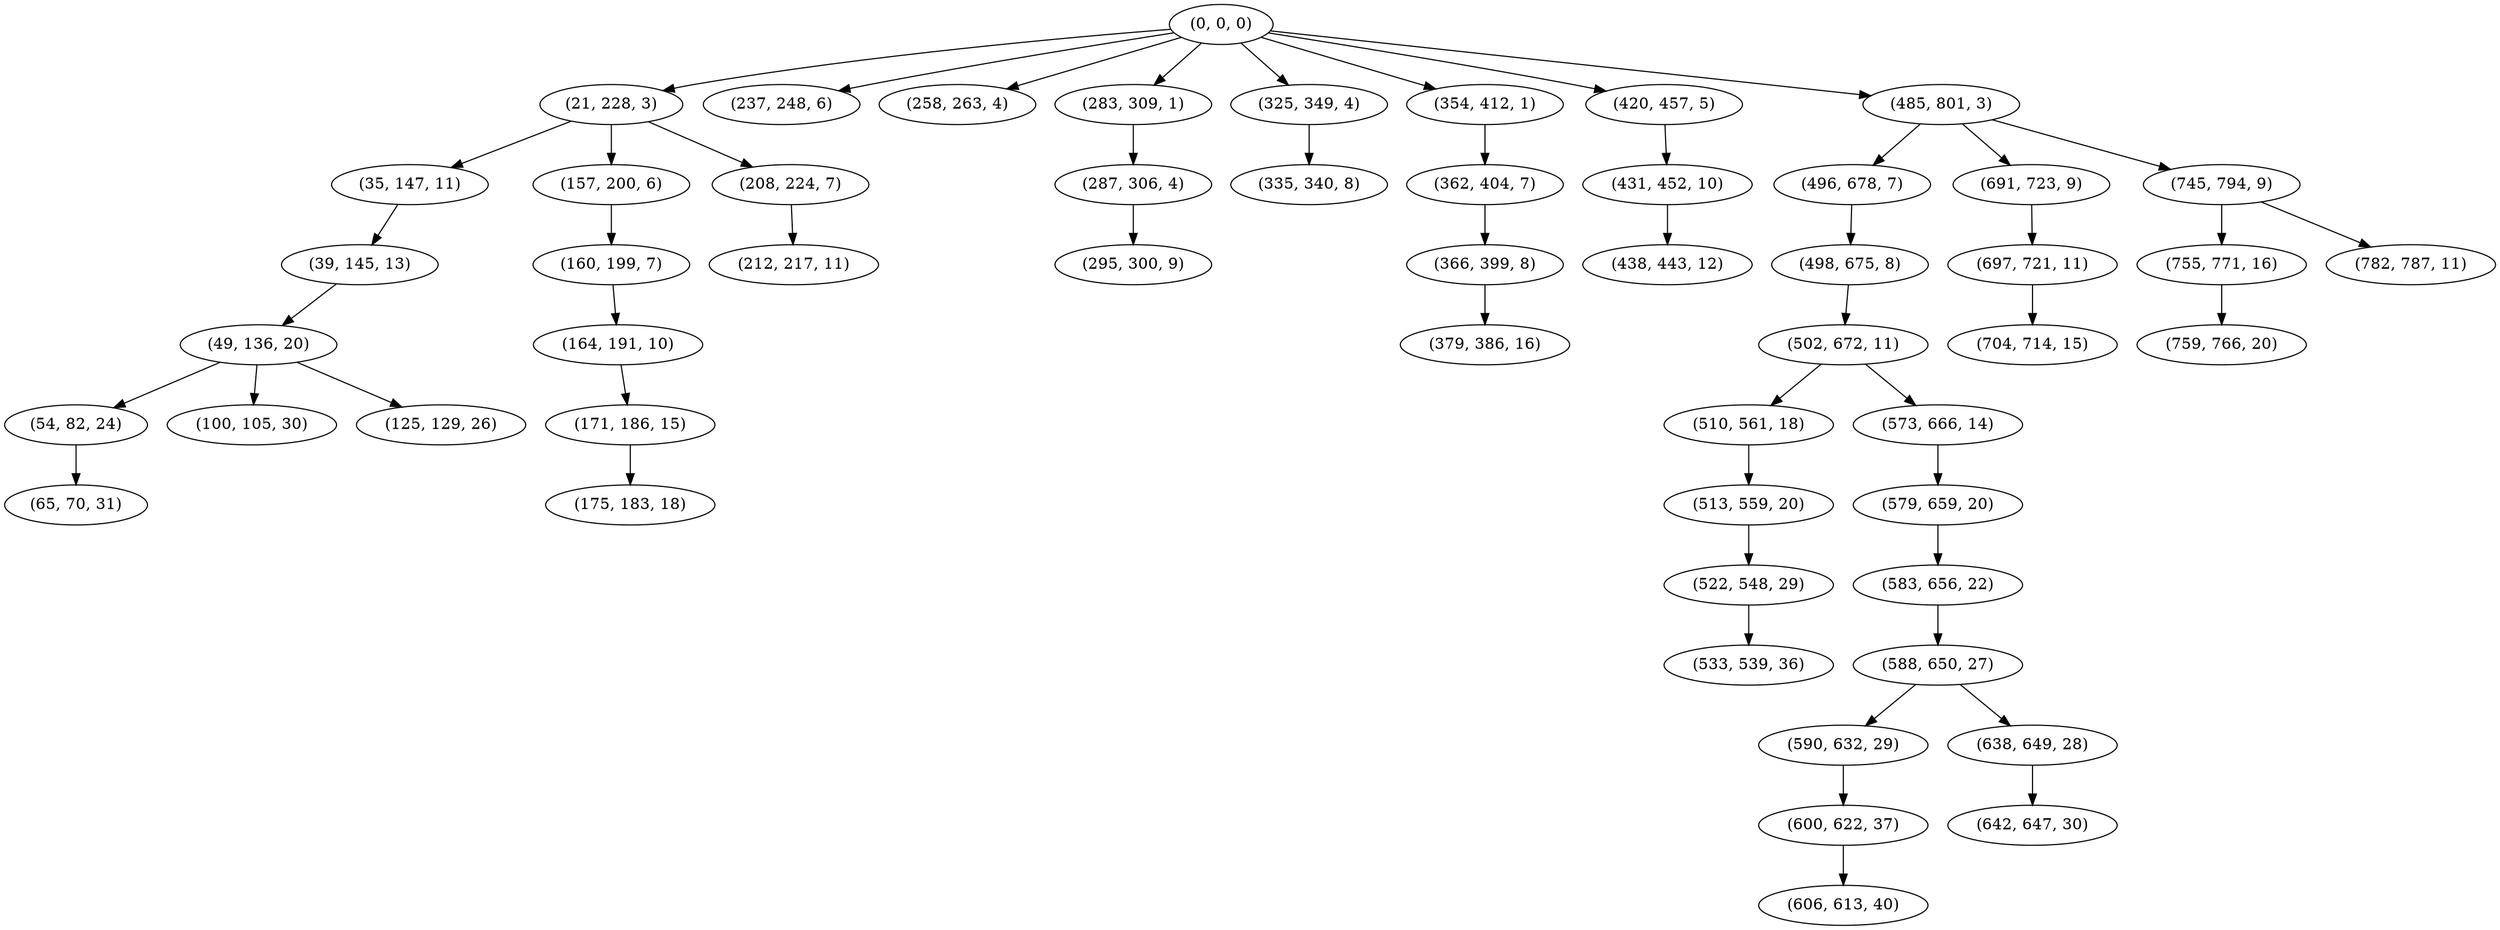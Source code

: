 digraph tree {
    "(0, 0, 0)";
    "(21, 228, 3)";
    "(35, 147, 11)";
    "(39, 145, 13)";
    "(49, 136, 20)";
    "(54, 82, 24)";
    "(65, 70, 31)";
    "(100, 105, 30)";
    "(125, 129, 26)";
    "(157, 200, 6)";
    "(160, 199, 7)";
    "(164, 191, 10)";
    "(171, 186, 15)";
    "(175, 183, 18)";
    "(208, 224, 7)";
    "(212, 217, 11)";
    "(237, 248, 6)";
    "(258, 263, 4)";
    "(283, 309, 1)";
    "(287, 306, 4)";
    "(295, 300, 9)";
    "(325, 349, 4)";
    "(335, 340, 8)";
    "(354, 412, 1)";
    "(362, 404, 7)";
    "(366, 399, 8)";
    "(379, 386, 16)";
    "(420, 457, 5)";
    "(431, 452, 10)";
    "(438, 443, 12)";
    "(485, 801, 3)";
    "(496, 678, 7)";
    "(498, 675, 8)";
    "(502, 672, 11)";
    "(510, 561, 18)";
    "(513, 559, 20)";
    "(522, 548, 29)";
    "(533, 539, 36)";
    "(573, 666, 14)";
    "(579, 659, 20)";
    "(583, 656, 22)";
    "(588, 650, 27)";
    "(590, 632, 29)";
    "(600, 622, 37)";
    "(606, 613, 40)";
    "(638, 649, 28)";
    "(642, 647, 30)";
    "(691, 723, 9)";
    "(697, 721, 11)";
    "(704, 714, 15)";
    "(745, 794, 9)";
    "(755, 771, 16)";
    "(759, 766, 20)";
    "(782, 787, 11)";
    "(0, 0, 0)" -> "(21, 228, 3)";
    "(0, 0, 0)" -> "(237, 248, 6)";
    "(0, 0, 0)" -> "(258, 263, 4)";
    "(0, 0, 0)" -> "(283, 309, 1)";
    "(0, 0, 0)" -> "(325, 349, 4)";
    "(0, 0, 0)" -> "(354, 412, 1)";
    "(0, 0, 0)" -> "(420, 457, 5)";
    "(0, 0, 0)" -> "(485, 801, 3)";
    "(21, 228, 3)" -> "(35, 147, 11)";
    "(21, 228, 3)" -> "(157, 200, 6)";
    "(21, 228, 3)" -> "(208, 224, 7)";
    "(35, 147, 11)" -> "(39, 145, 13)";
    "(39, 145, 13)" -> "(49, 136, 20)";
    "(49, 136, 20)" -> "(54, 82, 24)";
    "(49, 136, 20)" -> "(100, 105, 30)";
    "(49, 136, 20)" -> "(125, 129, 26)";
    "(54, 82, 24)" -> "(65, 70, 31)";
    "(157, 200, 6)" -> "(160, 199, 7)";
    "(160, 199, 7)" -> "(164, 191, 10)";
    "(164, 191, 10)" -> "(171, 186, 15)";
    "(171, 186, 15)" -> "(175, 183, 18)";
    "(208, 224, 7)" -> "(212, 217, 11)";
    "(283, 309, 1)" -> "(287, 306, 4)";
    "(287, 306, 4)" -> "(295, 300, 9)";
    "(325, 349, 4)" -> "(335, 340, 8)";
    "(354, 412, 1)" -> "(362, 404, 7)";
    "(362, 404, 7)" -> "(366, 399, 8)";
    "(366, 399, 8)" -> "(379, 386, 16)";
    "(420, 457, 5)" -> "(431, 452, 10)";
    "(431, 452, 10)" -> "(438, 443, 12)";
    "(485, 801, 3)" -> "(496, 678, 7)";
    "(485, 801, 3)" -> "(691, 723, 9)";
    "(485, 801, 3)" -> "(745, 794, 9)";
    "(496, 678, 7)" -> "(498, 675, 8)";
    "(498, 675, 8)" -> "(502, 672, 11)";
    "(502, 672, 11)" -> "(510, 561, 18)";
    "(502, 672, 11)" -> "(573, 666, 14)";
    "(510, 561, 18)" -> "(513, 559, 20)";
    "(513, 559, 20)" -> "(522, 548, 29)";
    "(522, 548, 29)" -> "(533, 539, 36)";
    "(573, 666, 14)" -> "(579, 659, 20)";
    "(579, 659, 20)" -> "(583, 656, 22)";
    "(583, 656, 22)" -> "(588, 650, 27)";
    "(588, 650, 27)" -> "(590, 632, 29)";
    "(588, 650, 27)" -> "(638, 649, 28)";
    "(590, 632, 29)" -> "(600, 622, 37)";
    "(600, 622, 37)" -> "(606, 613, 40)";
    "(638, 649, 28)" -> "(642, 647, 30)";
    "(691, 723, 9)" -> "(697, 721, 11)";
    "(697, 721, 11)" -> "(704, 714, 15)";
    "(745, 794, 9)" -> "(755, 771, 16)";
    "(745, 794, 9)" -> "(782, 787, 11)";
    "(755, 771, 16)" -> "(759, 766, 20)";
}
